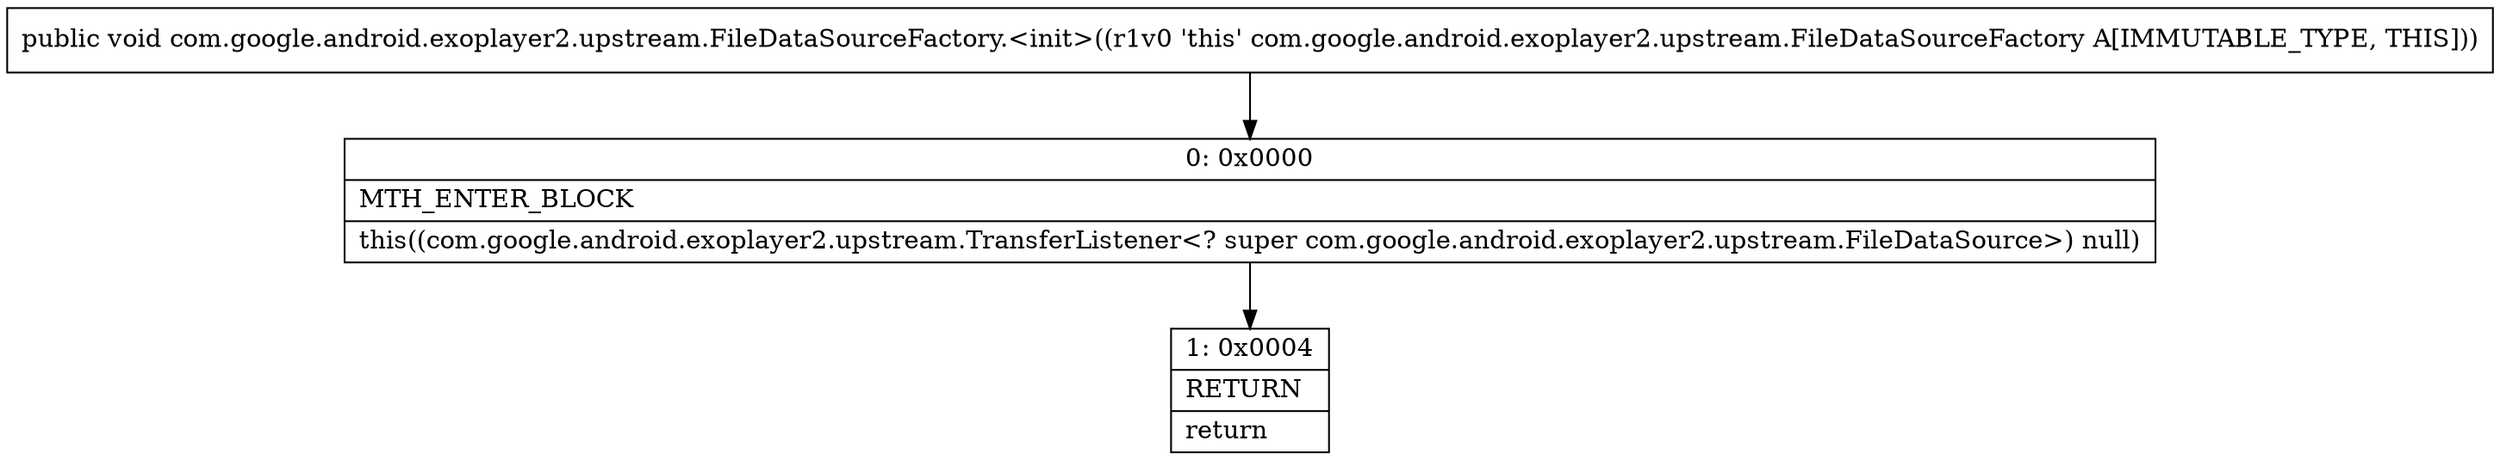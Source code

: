 digraph "CFG forcom.google.android.exoplayer2.upstream.FileDataSourceFactory.\<init\>()V" {
Node_0 [shape=record,label="{0\:\ 0x0000|MTH_ENTER_BLOCK\l|this((com.google.android.exoplayer2.upstream.TransferListener\<? super com.google.android.exoplayer2.upstream.FileDataSource\>) null)\l}"];
Node_1 [shape=record,label="{1\:\ 0x0004|RETURN\l|return\l}"];
MethodNode[shape=record,label="{public void com.google.android.exoplayer2.upstream.FileDataSourceFactory.\<init\>((r1v0 'this' com.google.android.exoplayer2.upstream.FileDataSourceFactory A[IMMUTABLE_TYPE, THIS])) }"];
MethodNode -> Node_0;
Node_0 -> Node_1;
}

